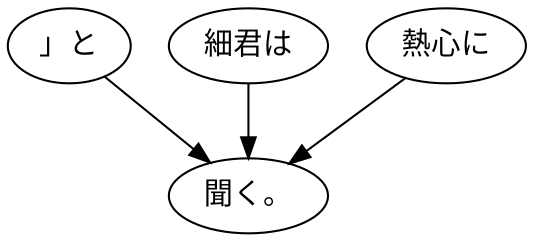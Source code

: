 digraph graph3119 {
	node0 [label="」と"];
	node1 [label="細君は"];
	node2 [label="熱心に"];
	node3 [label="聞く。"];
	node0 -> node3;
	node1 -> node3;
	node2 -> node3;
}
